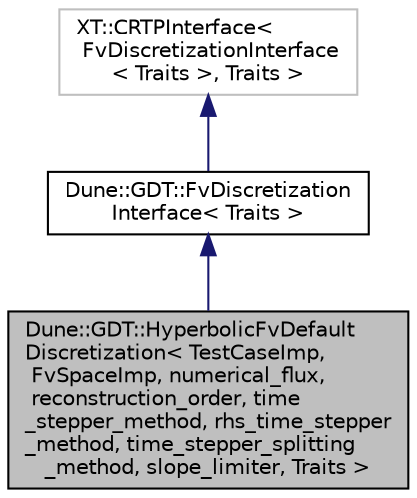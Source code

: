 digraph "Dune::GDT::HyperbolicFvDefaultDiscretization&lt; TestCaseImp, FvSpaceImp, numerical_flux, reconstruction_order, time_stepper_method, rhs_time_stepper_method, time_stepper_splitting_method, slope_limiter, Traits &gt;"
{
  edge [fontname="Helvetica",fontsize="10",labelfontname="Helvetica",labelfontsize="10"];
  node [fontname="Helvetica",fontsize="10",shape=record];
  Node1 [label="Dune::GDT::HyperbolicFvDefault\lDiscretization\< TestCaseImp,\l FvSpaceImp, numerical_flux,\l reconstruction_order, time\l_stepper_method, rhs_time_stepper\l_method, time_stepper_splitting\l_method, slope_limiter, Traits \>",height=0.2,width=0.4,color="black", fillcolor="grey75", style="filled", fontcolor="black"];
  Node2 -> Node1 [dir="back",color="midnightblue",fontsize="10",style="solid",fontname="Helvetica"];
  Node2 [label="Dune::GDT::FvDiscretization\lInterface\< Traits \>",height=0.2,width=0.4,color="black", fillcolor="white", style="filled",URL="$a00154.html"];
  Node3 -> Node2 [dir="back",color="midnightblue",fontsize="10",style="solid",fontname="Helvetica"];
  Node3 [label="XT::CRTPInterface\<\l FvDiscretizationInterface\l\< Traits \>, Traits \>",height=0.2,width=0.4,color="grey75", fillcolor="white", style="filled"];
}
